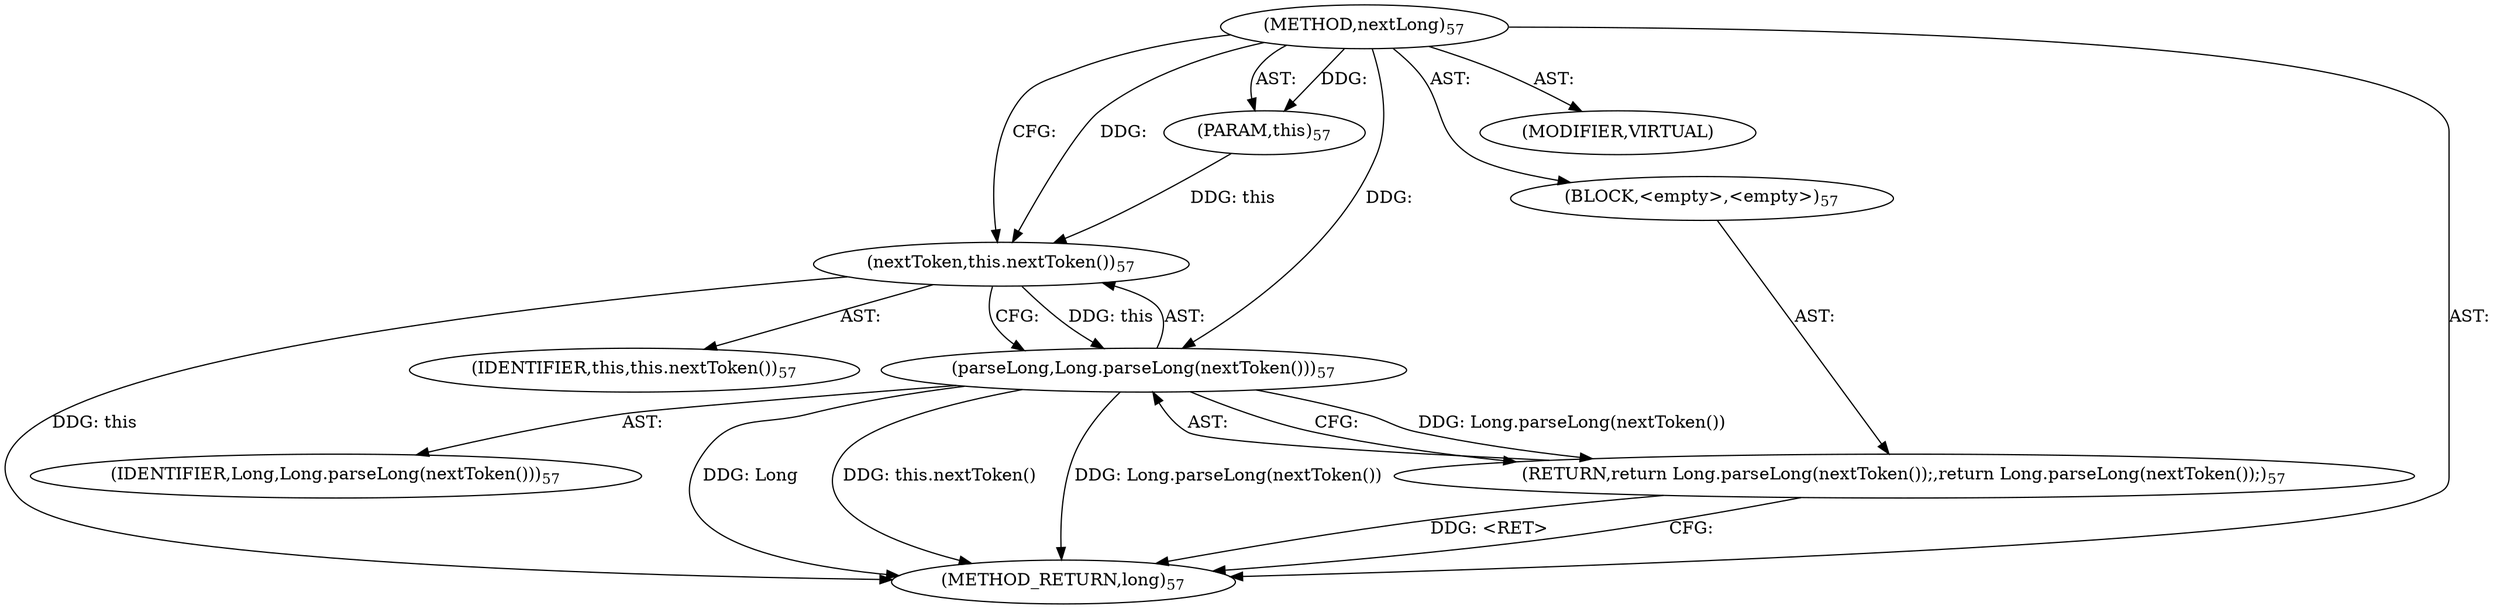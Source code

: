 digraph "nextLong" {  
"290" [label = <(METHOD,nextLong)<SUB>57</SUB>> ]
"9" [label = <(PARAM,this)<SUB>57</SUB>> ]
"291" [label = <(BLOCK,&lt;empty&gt;,&lt;empty&gt;)<SUB>57</SUB>> ]
"292" [label = <(RETURN,return Long.parseLong(nextToken());,return Long.parseLong(nextToken());)<SUB>57</SUB>> ]
"293" [label = <(parseLong,Long.parseLong(nextToken()))<SUB>57</SUB>> ]
"294" [label = <(IDENTIFIER,Long,Long.parseLong(nextToken()))<SUB>57</SUB>> ]
"295" [label = <(nextToken,this.nextToken())<SUB>57</SUB>> ]
"8" [label = <(IDENTIFIER,this,this.nextToken())<SUB>57</SUB>> ]
"296" [label = <(MODIFIER,VIRTUAL)> ]
"297" [label = <(METHOD_RETURN,long)<SUB>57</SUB>> ]
  "290" -> "9"  [ label = "AST: "] 
  "290" -> "291"  [ label = "AST: "] 
  "290" -> "296"  [ label = "AST: "] 
  "290" -> "297"  [ label = "AST: "] 
  "291" -> "292"  [ label = "AST: "] 
  "292" -> "293"  [ label = "AST: "] 
  "293" -> "294"  [ label = "AST: "] 
  "293" -> "295"  [ label = "AST: "] 
  "295" -> "8"  [ label = "AST: "] 
  "292" -> "297"  [ label = "CFG: "] 
  "293" -> "292"  [ label = "CFG: "] 
  "295" -> "293"  [ label = "CFG: "] 
  "290" -> "295"  [ label = "CFG: "] 
  "292" -> "297"  [ label = "DDG: &lt;RET&gt;"] 
  "293" -> "297"  [ label = "DDG: Long"] 
  "295" -> "297"  [ label = "DDG: this"] 
  "293" -> "297"  [ label = "DDG: this.nextToken()"] 
  "293" -> "297"  [ label = "DDG: Long.parseLong(nextToken())"] 
  "290" -> "9"  [ label = "DDG: "] 
  "293" -> "292"  [ label = "DDG: Long.parseLong(nextToken())"] 
  "290" -> "293"  [ label = "DDG: "] 
  "295" -> "293"  [ label = "DDG: this"] 
  "9" -> "295"  [ label = "DDG: this"] 
  "290" -> "295"  [ label = "DDG: "] 
}
